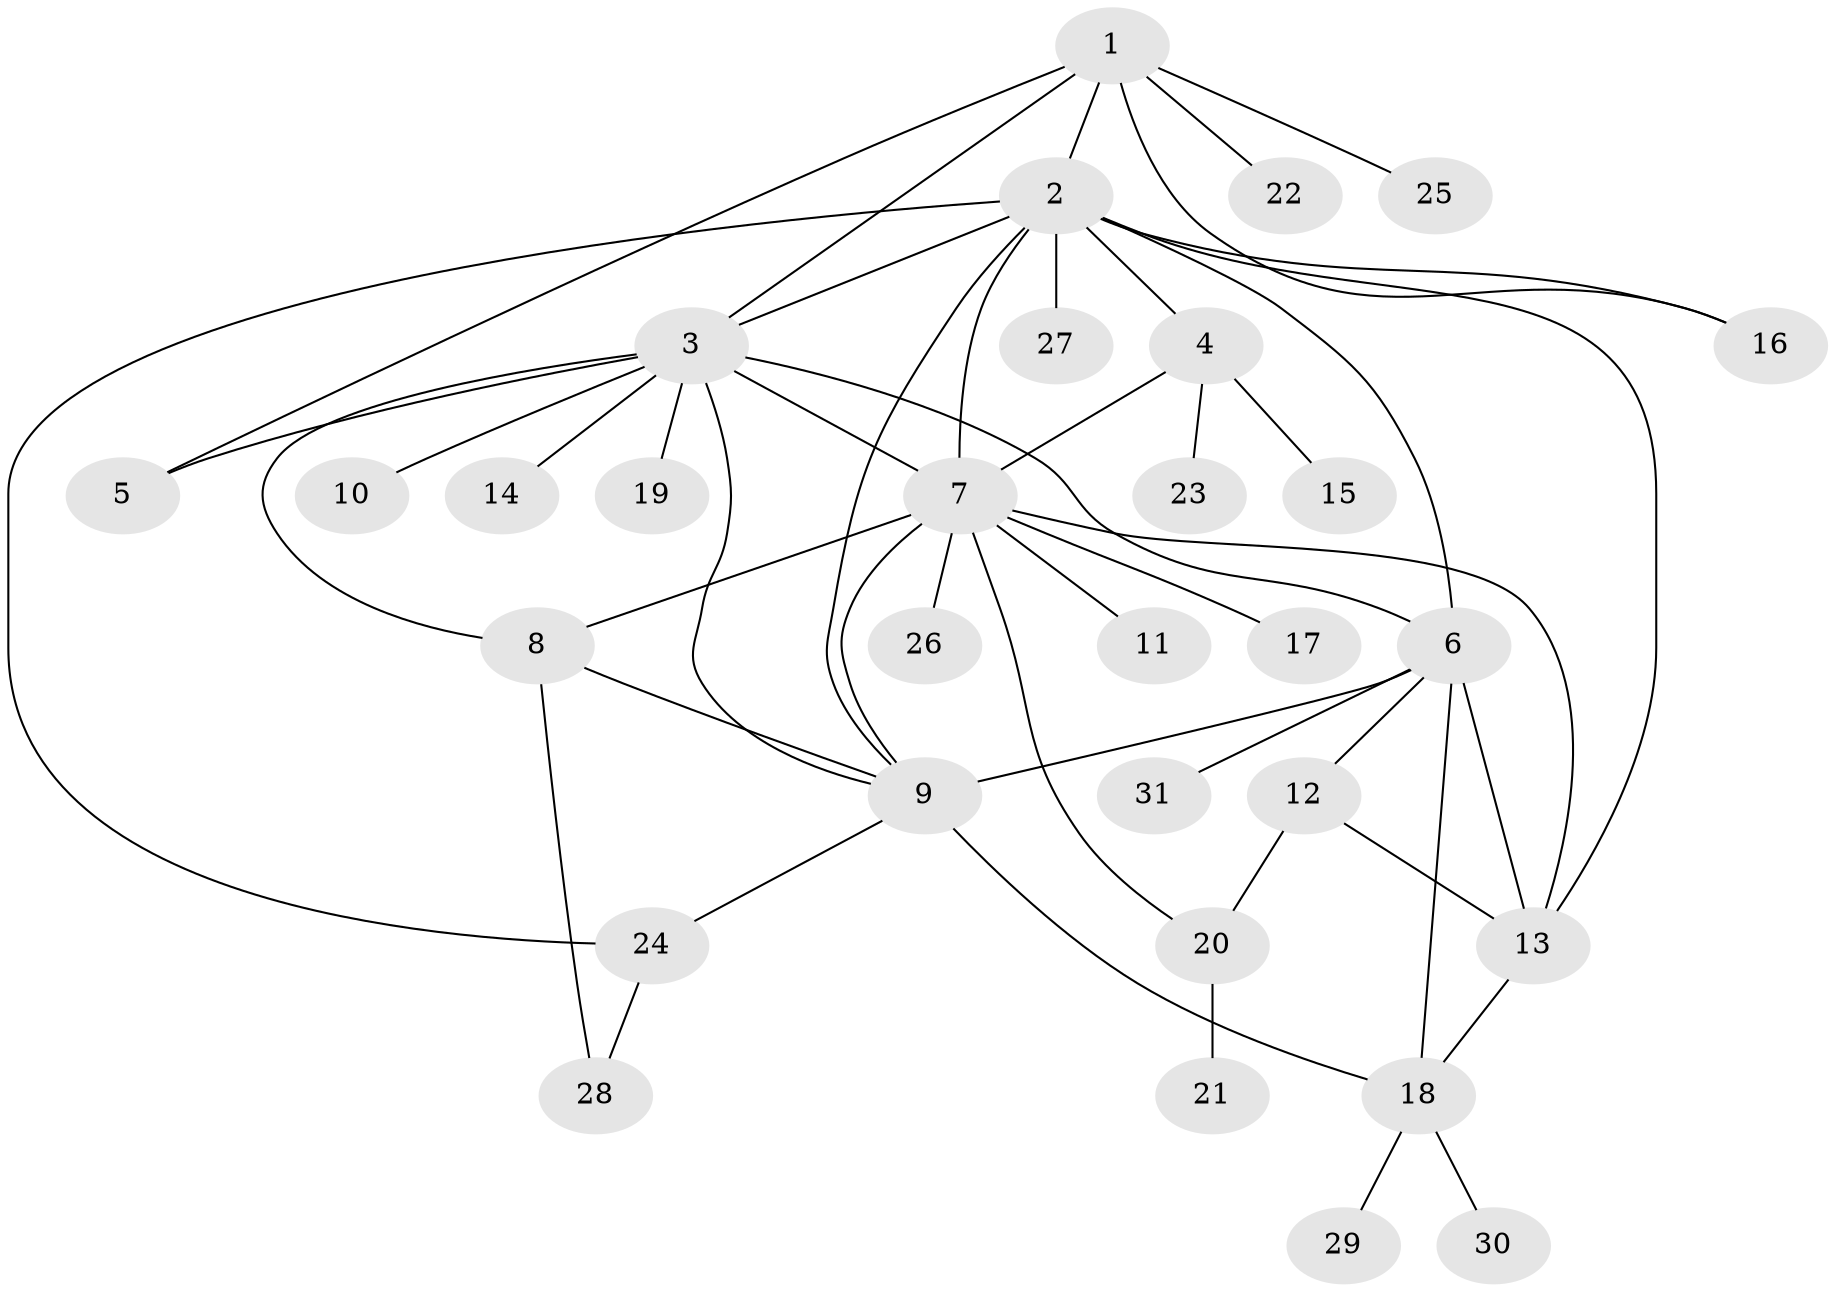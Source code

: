 // original degree distribution, {7: 0.03278688524590164, 13: 0.01639344262295082, 11: 0.01639344262295082, 5: 0.06557377049180328, 2: 0.2459016393442623, 12: 0.01639344262295082, 20: 0.01639344262295082, 1: 0.4918032786885246, 4: 0.03278688524590164, 3: 0.06557377049180328}
// Generated by graph-tools (version 1.1) at 2025/50/03/04/25 22:50:26]
// undirected, 31 vertices, 49 edges
graph export_dot {
  node [color=gray90,style=filled];
  1;
  2;
  3;
  4;
  5;
  6;
  7;
  8;
  9;
  10;
  11;
  12;
  13;
  14;
  15;
  16;
  17;
  18;
  19;
  20;
  21;
  22;
  23;
  24;
  25;
  26;
  27;
  28;
  29;
  30;
  31;
  1 -- 2 [weight=1.0];
  1 -- 3 [weight=1.0];
  1 -- 5 [weight=1.0];
  1 -- 16 [weight=1.0];
  1 -- 22 [weight=1.0];
  1 -- 25 [weight=1.0];
  2 -- 3 [weight=1.0];
  2 -- 4 [weight=1.0];
  2 -- 6 [weight=2.0];
  2 -- 7 [weight=1.0];
  2 -- 9 [weight=1.0];
  2 -- 13 [weight=1.0];
  2 -- 16 [weight=1.0];
  2 -- 24 [weight=1.0];
  2 -- 27 [weight=1.0];
  3 -- 5 [weight=1.0];
  3 -- 6 [weight=1.0];
  3 -- 7 [weight=1.0];
  3 -- 8 [weight=1.0];
  3 -- 9 [weight=1.0];
  3 -- 10 [weight=1.0];
  3 -- 14 [weight=1.0];
  3 -- 19 [weight=1.0];
  4 -- 7 [weight=1.0];
  4 -- 15 [weight=1.0];
  4 -- 23 [weight=1.0];
  6 -- 9 [weight=10.0];
  6 -- 12 [weight=1.0];
  6 -- 13 [weight=1.0];
  6 -- 18 [weight=2.0];
  6 -- 31 [weight=1.0];
  7 -- 8 [weight=1.0];
  7 -- 9 [weight=2.0];
  7 -- 11 [weight=1.0];
  7 -- 13 [weight=1.0];
  7 -- 17 [weight=2.0];
  7 -- 20 [weight=1.0];
  7 -- 26 [weight=1.0];
  8 -- 9 [weight=1.0];
  8 -- 28 [weight=1.0];
  9 -- 18 [weight=1.0];
  9 -- 24 [weight=1.0];
  12 -- 13 [weight=1.0];
  12 -- 20 [weight=1.0];
  13 -- 18 [weight=1.0];
  18 -- 29 [weight=1.0];
  18 -- 30 [weight=1.0];
  20 -- 21 [weight=1.0];
  24 -- 28 [weight=1.0];
}
